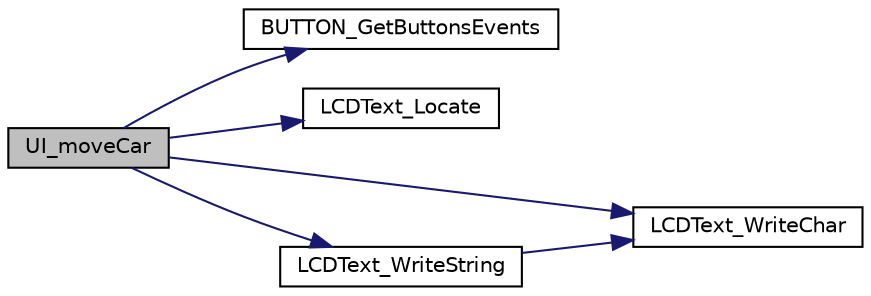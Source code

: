 digraph "UI_moveCar"
{
 // LATEX_PDF_SIZE
  edge [fontname="Helvetica",fontsize="10",labelfontname="Helvetica",labelfontsize="10"];
  node [fontname="Helvetica",fontsize="10",shape=record];
  rankdir="LR";
  Node1 [label="UI_moveCar",height=0.2,width=0.4,color="black", fillcolor="grey75", style="filled", fontcolor="black",tooltip=" "];
  Node1 -> Node2 [color="midnightblue",fontsize="10",style="solid",fontname="Helvetica"];
  Node2 [label="BUTTON_GetButtonsEvents",height=0.2,width=0.4,color="black", fillcolor="white", style="filled",URL="$d2/df5/group__BUTTON__Public__Functions.html#ga2c59b4793ae9fcff36a5415748688519",tooltip="function that returns the state of the button"];
  Node1 -> Node3 [color="midnightblue",fontsize="10",style="solid",fontname="Helvetica"];
  Node3 [label="LCDText_Locate",height=0.2,width=0.4,color="black", fillcolor="white", style="filled",URL="$da/da4/group__LCD__Public__Functions.html#ga7187e0fca7d1666198d63c6c972edee7",tooltip="Moves the cursor to the position received in arguments."];
  Node1 -> Node4 [color="midnightblue",fontsize="10",style="solid",fontname="Helvetica"];
  Node4 [label="LCDText_WriteChar",height=0.2,width=0.4,color="black", fillcolor="white", style="filled",URL="$da/da4/group__LCD__Public__Functions.html#gae2457428e83fd94180055837bd9f9675",tooltip="Writes a character to the display in the cursor position."];
  Node1 -> Node5 [color="midnightblue",fontsize="10",style="solid",fontname="Helvetica"];
  Node5 [label="LCDText_WriteString",height=0.2,width=0.4,color="black", fillcolor="white", style="filled",URL="$da/da4/group__LCD__Public__Functions.html#ga346f0227c399d12098b2b1d1e5d46da0",tooltip="Writes a string (word) to the display in the cursor position."];
  Node5 -> Node4 [color="midnightblue",fontsize="10",style="solid",fontname="Helvetica"];
}
